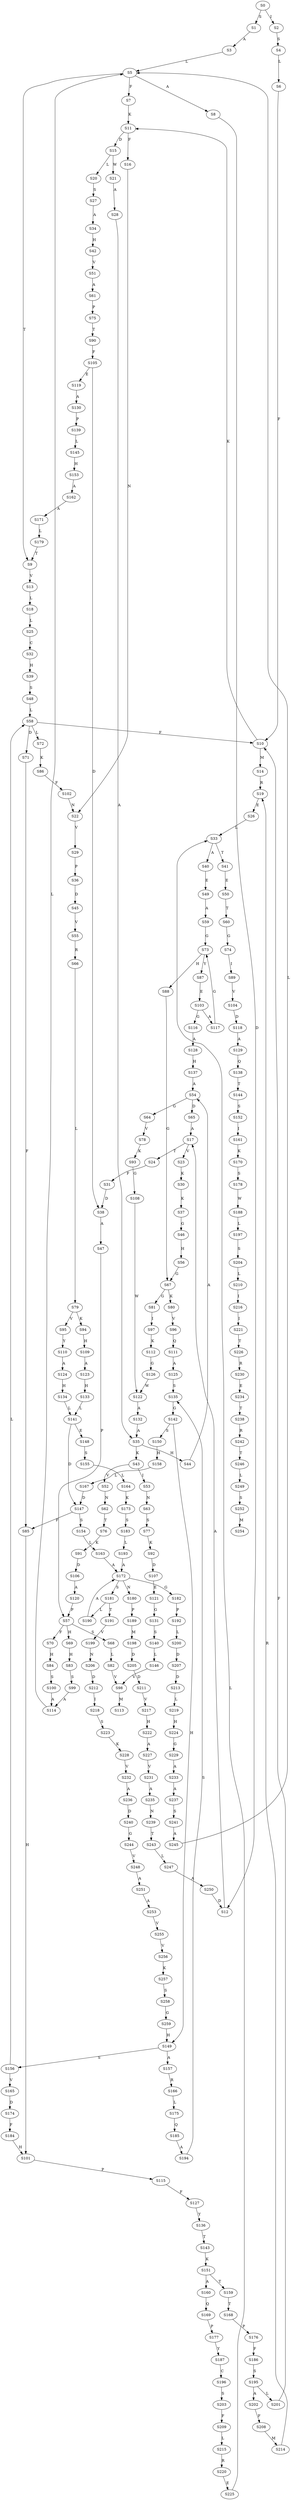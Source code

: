 strict digraph  {
	S0 -> S1 [ label = S ];
	S0 -> S2 [ label = I ];
	S1 -> S3 [ label = A ];
	S2 -> S4 [ label = S ];
	S3 -> S5 [ label = L ];
	S4 -> S6 [ label = L ];
	S5 -> S7 [ label = F ];
	S5 -> S8 [ label = A ];
	S5 -> S9 [ label = T ];
	S6 -> S10 [ label = F ];
	S7 -> S11 [ label = K ];
	S8 -> S12 [ label = D ];
	S9 -> S13 [ label = V ];
	S10 -> S14 [ label = M ];
	S10 -> S11 [ label = K ];
	S11 -> S15 [ label = D ];
	S11 -> S16 [ label = F ];
	S12 -> S17 [ label = A ];
	S13 -> S18 [ label = L ];
	S14 -> S19 [ label = R ];
	S15 -> S20 [ label = L ];
	S15 -> S21 [ label = W ];
	S16 -> S22 [ label = N ];
	S17 -> S23 [ label = V ];
	S17 -> S24 [ label = T ];
	S18 -> S25 [ label = L ];
	S19 -> S26 [ label = E ];
	S20 -> S27 [ label = S ];
	S21 -> S28 [ label = A ];
	S22 -> S29 [ label = V ];
	S23 -> S30 [ label = K ];
	S24 -> S31 [ label = F ];
	S25 -> S32 [ label = C ];
	S26 -> S33 [ label = L ];
	S27 -> S34 [ label = A ];
	S28 -> S35 [ label = A ];
	S29 -> S36 [ label = P ];
	S30 -> S37 [ label = K ];
	S31 -> S38 [ label = D ];
	S32 -> S39 [ label = H ];
	S33 -> S40 [ label = A ];
	S33 -> S41 [ label = T ];
	S34 -> S42 [ label = H ];
	S35 -> S43 [ label = K ];
	S35 -> S44 [ label = H ];
	S36 -> S45 [ label = D ];
	S37 -> S46 [ label = G ];
	S38 -> S47 [ label = A ];
	S39 -> S48 [ label = S ];
	S40 -> S49 [ label = E ];
	S41 -> S50 [ label = E ];
	S42 -> S51 [ label = V ];
	S43 -> S52 [ label = V ];
	S43 -> S53 [ label = I ];
	S44 -> S54 [ label = A ];
	S45 -> S55 [ label = V ];
	S46 -> S56 [ label = H ];
	S47 -> S57 [ label = P ];
	S48 -> S58 [ label = L ];
	S49 -> S59 [ label = A ];
	S50 -> S60 [ label = T ];
	S51 -> S61 [ label = A ];
	S52 -> S62 [ label = N ];
	S53 -> S63 [ label = N ];
	S54 -> S64 [ label = G ];
	S54 -> S65 [ label = D ];
	S55 -> S66 [ label = R ];
	S56 -> S67 [ label = G ];
	S57 -> S68 [ label = S ];
	S57 -> S69 [ label = H ];
	S57 -> S70 [ label = F ];
	S58 -> S71 [ label = D ];
	S58 -> S72 [ label = L ];
	S58 -> S10 [ label = F ];
	S59 -> S73 [ label = G ];
	S60 -> S74 [ label = G ];
	S61 -> S75 [ label = P ];
	S62 -> S76 [ label = T ];
	S63 -> S77 [ label = S ];
	S64 -> S78 [ label = V ];
	S65 -> S17 [ label = A ];
	S66 -> S79 [ label = L ];
	S67 -> S80 [ label = K ];
	S67 -> S81 [ label = G ];
	S68 -> S82 [ label = L ];
	S69 -> S83 [ label = H ];
	S70 -> S84 [ label = H ];
	S71 -> S85 [ label = F ];
	S72 -> S86 [ label = K ];
	S73 -> S87 [ label = Y ];
	S73 -> S88 [ label = H ];
	S74 -> S89 [ label = I ];
	S75 -> S90 [ label = T ];
	S76 -> S91 [ label = K ];
	S77 -> S92 [ label = K ];
	S78 -> S93 [ label = K ];
	S79 -> S94 [ label = K ];
	S79 -> S95 [ label = V ];
	S80 -> S96 [ label = V ];
	S81 -> S97 [ label = I ];
	S82 -> S98 [ label = V ];
	S83 -> S99 [ label = S ];
	S84 -> S100 [ label = S ];
	S85 -> S101 [ label = H ];
	S86 -> S102 [ label = F ];
	S87 -> S103 [ label = E ];
	S88 -> S67 [ label = G ];
	S89 -> S104 [ label = V ];
	S90 -> S105 [ label = F ];
	S91 -> S106 [ label = D ];
	S92 -> S107 [ label = D ];
	S93 -> S108 [ label = G ];
	S94 -> S109 [ label = H ];
	S95 -> S110 [ label = Y ];
	S96 -> S111 [ label = Q ];
	S97 -> S112 [ label = K ];
	S98 -> S113 [ label = M ];
	S99 -> S114 [ label = A ];
	S100 -> S114 [ label = A ];
	S101 -> S115 [ label = P ];
	S102 -> S22 [ label = N ];
	S103 -> S116 [ label = G ];
	S103 -> S117 [ label = A ];
	S104 -> S118 [ label = D ];
	S105 -> S119 [ label = E ];
	S105 -> S38 [ label = D ];
	S106 -> S120 [ label = A ];
	S107 -> S121 [ label = E ];
	S108 -> S122 [ label = W ];
	S109 -> S123 [ label = A ];
	S110 -> S124 [ label = A ];
	S111 -> S125 [ label = A ];
	S112 -> S126 [ label = G ];
	S114 -> S5 [ label = L ];
	S115 -> S127 [ label = F ];
	S116 -> S128 [ label = A ];
	S117 -> S73 [ label = G ];
	S118 -> S129 [ label = A ];
	S119 -> S130 [ label = A ];
	S120 -> S57 [ label = P ];
	S121 -> S131 [ label = G ];
	S122 -> S132 [ label = A ];
	S123 -> S133 [ label = H ];
	S124 -> S134 [ label = H ];
	S125 -> S135 [ label = S ];
	S126 -> S122 [ label = W ];
	S127 -> S136 [ label = Y ];
	S128 -> S137 [ label = H ];
	S129 -> S138 [ label = Q ];
	S130 -> S139 [ label = P ];
	S131 -> S140 [ label = S ];
	S132 -> S35 [ label = A ];
	S133 -> S141 [ label = L ];
	S134 -> S141 [ label = L ];
	S135 -> S142 [ label = G ];
	S136 -> S143 [ label = T ];
	S137 -> S54 [ label = A ];
	S138 -> S144 [ label = T ];
	S139 -> S145 [ label = L ];
	S140 -> S146 [ label = L ];
	S141 -> S147 [ label = D ];
	S141 -> S148 [ label = E ];
	S142 -> S149 [ label = H ];
	S142 -> S150 [ label = S ];
	S143 -> S151 [ label = K ];
	S144 -> S152 [ label = S ];
	S145 -> S153 [ label = H ];
	S146 -> S98 [ label = V ];
	S147 -> S154 [ label = S ];
	S147 -> S85 [ label = F ];
	S148 -> S155 [ label = S ];
	S149 -> S156 [ label = S ];
	S149 -> S157 [ label = A ];
	S150 -> S158 [ label = H ];
	S151 -> S159 [ label = T ];
	S151 -> S160 [ label = A ];
	S152 -> S161 [ label = I ];
	S153 -> S162 [ label = A ];
	S154 -> S163 [ label = L ];
	S155 -> S164 [ label = L ];
	S156 -> S58 [ label = L ];
	S156 -> S165 [ label = V ];
	S157 -> S166 [ label = R ];
	S158 -> S167 [ label = L ];
	S159 -> S168 [ label = T ];
	S160 -> S169 [ label = Q ];
	S161 -> S170 [ label = K ];
	S162 -> S171 [ label = A ];
	S163 -> S172 [ label = A ];
	S164 -> S173 [ label = K ];
	S165 -> S174 [ label = D ];
	S166 -> S175 [ label = L ];
	S167 -> S147 [ label = D ];
	S168 -> S176 [ label = P ];
	S169 -> S177 [ label = P ];
	S170 -> S178 [ label = S ];
	S171 -> S179 [ label = L ];
	S172 -> S180 [ label = N ];
	S172 -> S181 [ label = S ];
	S172 -> S182 [ label = G ];
	S173 -> S183 [ label = S ];
	S174 -> S184 [ label = F ];
	S175 -> S185 [ label = Q ];
	S176 -> S186 [ label = F ];
	S177 -> S187 [ label = Y ];
	S178 -> S188 [ label = W ];
	S179 -> S9 [ label = T ];
	S180 -> S189 [ label = P ];
	S181 -> S190 [ label = L ];
	S181 -> S191 [ label = T ];
	S182 -> S192 [ label = P ];
	S183 -> S193 [ label = L ];
	S184 -> S101 [ label = H ];
	S185 -> S194 [ label = A ];
	S186 -> S195 [ label = S ];
	S187 -> S196 [ label = C ];
	S188 -> S197 [ label = L ];
	S189 -> S198 [ label = M ];
	S190 -> S172 [ label = A ];
	S191 -> S199 [ label = V ];
	S192 -> S200 [ label = L ];
	S193 -> S172 [ label = A ];
	S194 -> S135 [ label = S ];
	S195 -> S201 [ label = L ];
	S195 -> S202 [ label = A ];
	S196 -> S203 [ label = S ];
	S197 -> S204 [ label = S ];
	S198 -> S205 [ label = D ];
	S199 -> S206 [ label = N ];
	S200 -> S207 [ label = D ];
	S201 -> S10 [ label = F ];
	S202 -> S208 [ label = F ];
	S203 -> S209 [ label = F ];
	S204 -> S210 [ label = L ];
	S205 -> S211 [ label = D ];
	S206 -> S212 [ label = D ];
	S207 -> S213 [ label = D ];
	S208 -> S214 [ label = M ];
	S209 -> S215 [ label = L ];
	S210 -> S216 [ label = I ];
	S211 -> S217 [ label = V ];
	S212 -> S218 [ label = I ];
	S213 -> S219 [ label = L ];
	S214 -> S19 [ label = R ];
	S215 -> S220 [ label = R ];
	S216 -> S221 [ label = I ];
	S217 -> S222 [ label = H ];
	S218 -> S223 [ label = S ];
	S219 -> S224 [ label = H ];
	S220 -> S225 [ label = E ];
	S221 -> S226 [ label = T ];
	S222 -> S227 [ label = A ];
	S223 -> S228 [ label = K ];
	S224 -> S229 [ label = G ];
	S225 -> S33 [ label = L ];
	S226 -> S230 [ label = R ];
	S227 -> S231 [ label = V ];
	S228 -> S232 [ label = V ];
	S229 -> S233 [ label = A ];
	S230 -> S234 [ label = E ];
	S231 -> S235 [ label = A ];
	S232 -> S236 [ label = A ];
	S233 -> S237 [ label = A ];
	S234 -> S238 [ label = T ];
	S235 -> S239 [ label = N ];
	S236 -> S240 [ label = D ];
	S237 -> S241 [ label = S ];
	S238 -> S242 [ label = R ];
	S239 -> S243 [ label = T ];
	S240 -> S244 [ label = G ];
	S241 -> S245 [ label = A ];
	S242 -> S246 [ label = T ];
	S243 -> S247 [ label = L ];
	S244 -> S248 [ label = V ];
	S245 -> S5 [ label = L ];
	S246 -> S249 [ label = L ];
	S247 -> S250 [ label = A ];
	S248 -> S251 [ label = A ];
	S249 -> S252 [ label = S ];
	S250 -> S12 [ label = D ];
	S251 -> S253 [ label = A ];
	S252 -> S254 [ label = M ];
	S253 -> S255 [ label = V ];
	S255 -> S256 [ label = V ];
	S256 -> S257 [ label = K ];
	S257 -> S258 [ label = S ];
	S258 -> S259 [ label = G ];
	S259 -> S149 [ label = H ];
}

